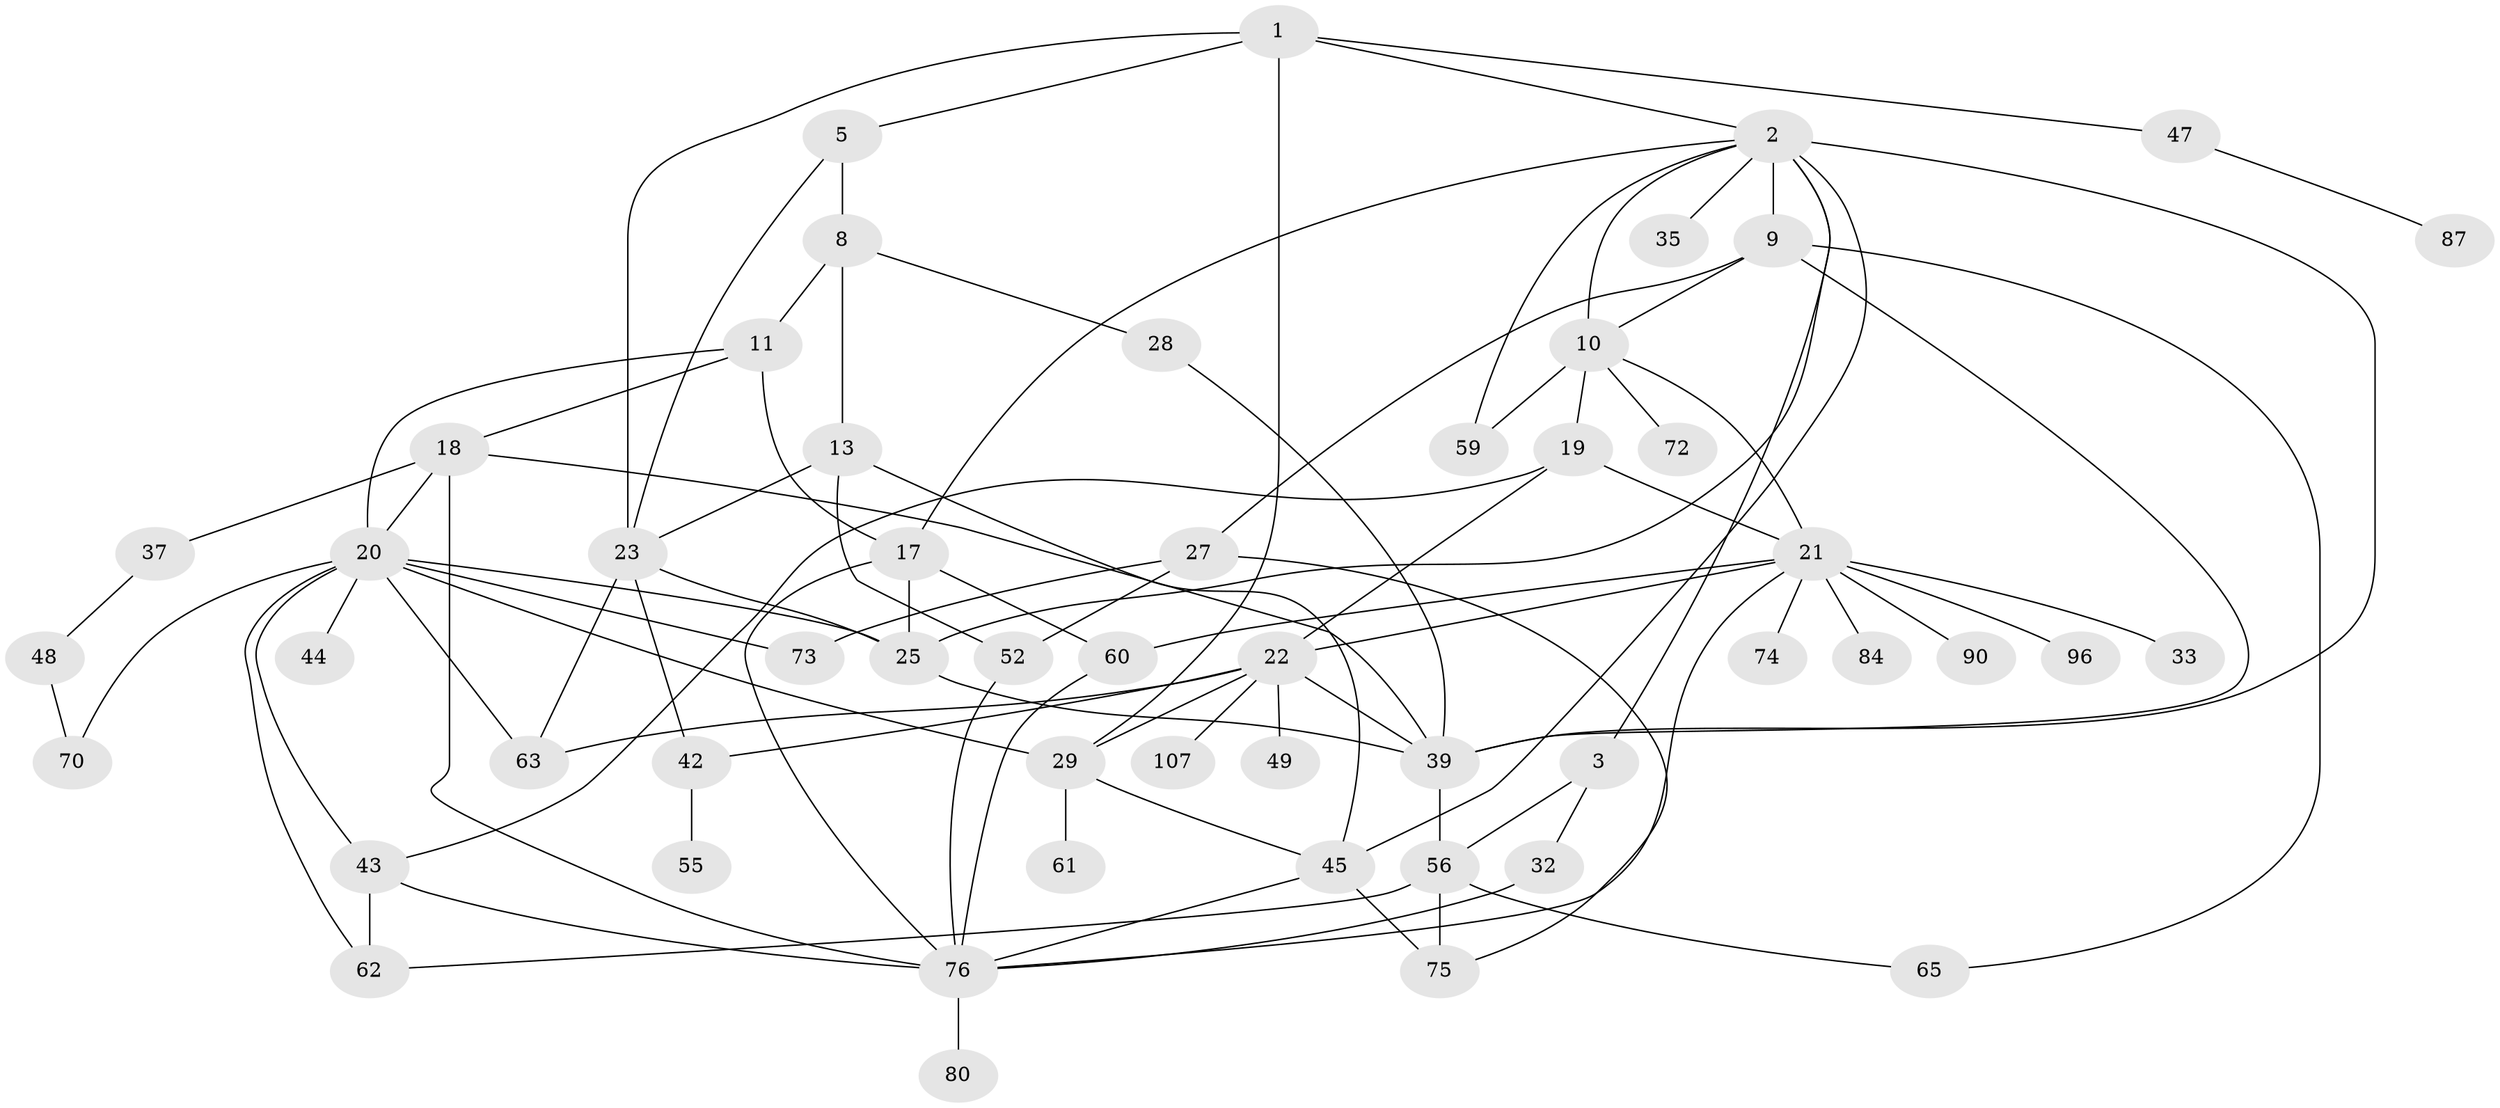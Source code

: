 // original degree distribution, {5: 0.09345794392523364, 9: 0.009345794392523364, 3: 0.18691588785046728, 4: 0.17757009345794392, 2: 0.22429906542056074, 7: 0.028037383177570093, 1: 0.2616822429906542, 6: 0.018691588785046728}
// Generated by graph-tools (version 1.1) at 2025/17/03/04/25 18:17:01]
// undirected, 53 vertices, 93 edges
graph export_dot {
graph [start="1"]
  node [color=gray90,style=filled];
  1 [super="+4+14+15"];
  2 [super="+7+16+6"];
  3 [super="+31"];
  5;
  8 [super="+12"];
  9 [super="+68"];
  10 [super="+51"];
  11;
  13 [super="+69"];
  17 [super="+54"];
  18 [super="+36"];
  19;
  20 [super="+78+53"];
  21 [super="+26"];
  22 [super="+34+24"];
  23 [super="+41"];
  25 [super="+92+38"];
  27;
  28;
  29 [super="+30"];
  32;
  33;
  35 [super="+97"];
  37;
  39 [super="+98"];
  42 [super="+101"];
  43 [super="+46"];
  44;
  45 [super="+71+102+79"];
  47 [super="+64+95"];
  48;
  49;
  52 [super="+82+91+89"];
  55;
  56;
  59;
  60;
  61;
  62 [super="+99"];
  63 [super="+83"];
  65 [super="+105"];
  70;
  72;
  73;
  74;
  75;
  76 [super="+77+81+88+86"];
  80 [super="+85"];
  84;
  87;
  90;
  96;
  107;
  1 -- 2;
  1 -- 47;
  1 -- 5;
  1 -- 29;
  1 -- 23;
  2 -- 3;
  2 -- 39;
  2 -- 25;
  2 -- 17;
  2 -- 45;
  2 -- 9 [weight=2];
  2 -- 59;
  2 -- 10;
  2 -- 35;
  3 -- 32;
  3 -- 56;
  5 -- 8;
  5 -- 23;
  8 -- 11;
  8 -- 13;
  8 -- 28;
  9 -- 10;
  9 -- 27;
  9 -- 65;
  9 -- 39;
  10 -- 19 [weight=2];
  10 -- 21;
  10 -- 72;
  10 -- 59;
  11 -- 17;
  11 -- 18;
  11 -- 20;
  13 -- 23;
  13 -- 45;
  13 -- 52;
  17 -- 76;
  17 -- 60;
  17 -- 25;
  18 -- 39;
  18 -- 76;
  18 -- 20 [weight=2];
  18 -- 37;
  19 -- 21;
  19 -- 22;
  19 -- 43;
  20 -- 44;
  20 -- 70;
  20 -- 73;
  20 -- 63 [weight=2];
  20 -- 25;
  20 -- 43;
  20 -- 29;
  20 -- 62;
  21 -- 96;
  21 -- 60;
  21 -- 22;
  21 -- 33;
  21 -- 84;
  21 -- 90;
  21 -- 74;
  21 -- 76;
  22 -- 49;
  22 -- 39 [weight=2];
  22 -- 107;
  22 -- 42;
  22 -- 29;
  22 -- 63;
  23 -- 25;
  23 -- 42;
  23 -- 63;
  25 -- 39;
  27 -- 52;
  27 -- 73;
  27 -- 75;
  28 -- 39;
  29 -- 61;
  29 -- 45;
  32 -- 76;
  37 -- 48;
  39 -- 56;
  42 -- 55;
  43 -- 76;
  43 -- 62;
  45 -- 75;
  45 -- 76;
  47 -- 87;
  48 -- 70;
  52 -- 76;
  56 -- 75;
  56 -- 65;
  56 -- 62;
  60 -- 76;
  76 -- 80;
}

